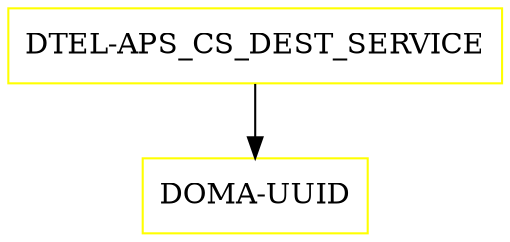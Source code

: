 digraph G {
  "DTEL-APS_CS_DEST_SERVICE" [shape=box,color=yellow];
  "DOMA-UUID" [shape=box,color=yellow,URL="./DOMA_UUID.html"];
  "DTEL-APS_CS_DEST_SERVICE" -> "DOMA-UUID";
}
